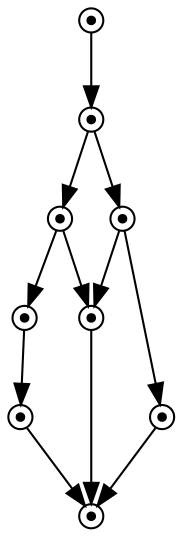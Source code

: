 digraph G {
Player1X1XGround0X1XSausage10X1XSausage00X1XSausage30X1XSausage20X1X		[ label="" shape=point peripheries=2 ];
Player1X1XGround0X1XSausage11X2XSausage00X1XSausage30X1XSausage20X1X		[ label="" shape=point peripheries=2 ];
Player1X1XGround0X1XSausage11X2XSausage01X0XSausage30X1XSausage20X1X		[ label="" shape=point peripheries=2 ];
Player1X1XGround0X1XSausage11X2XSausage00X1XSausage31X2XSausage20X1X		[ label="" shape=point peripheries=2 ];
Player1X1XGround0X1XSausage11X2XSausage01X0XSausage31X2XSausage20X1X		[ label="" shape=point peripheries=2 ];
Player1X1XGround0X1XSausage11X2XSausage01X0XSausage30X1XSausage21X2X		[ label="" shape=point peripheries=2 ];
Player1X1XGround0X1XSausage11X2XSausage00X1XSausage31X2XSausage21X0X		[ label="" shape=point peripheries=2 ];
Player1X1XGround0X1XSausage11X2XSausage01X0XSausage31X2XSausage21X0X		[ label="" shape=point peripheries=2 ];
Player1X1XGround0X1XSausage11X2XSausage01X0XSausage31X2XSausage21X2X		[ label="" shape=point peripheries=2 ];
	"Player1X1XGround0X1XSausage10X1XSausage00X1XSausage30X1XSausage20X1X" -> "Player1X1XGround0X1XSausage11X2XSausage00X1XSausage30X1XSausage20X1X";
	"Player1X1XGround0X1XSausage11X2XSausage00X1XSausage30X1XSausage20X1X" -> "Player1X1XGround0X1XSausage11X2XSausage01X0XSausage30X1XSausage20X1X";
	"Player1X1XGround0X1XSausage11X2XSausage00X1XSausage30X1XSausage20X1X" -> "Player1X1XGround0X1XSausage11X2XSausage00X1XSausage31X2XSausage20X1X";
	"Player1X1XGround0X1XSausage11X2XSausage01X0XSausage30X1XSausage20X1X" -> "Player1X1XGround0X1XSausage11X2XSausage01X0XSausage31X2XSausage20X1X";
	"Player1X1XGround0X1XSausage11X2XSausage01X0XSausage30X1XSausage20X1X" -> "Player1X1XGround0X1XSausage11X2XSausage01X0XSausage30X1XSausage21X2X";
	"Player1X1XGround0X1XSausage11X2XSausage00X1XSausage31X2XSausage20X1X" -> "Player1X1XGround0X1XSausage11X2XSausage01X0XSausage31X2XSausage20X1X";
	"Player1X1XGround0X1XSausage11X2XSausage00X1XSausage31X2XSausage20X1X" -> "Player1X1XGround0X1XSausage11X2XSausage00X1XSausage31X2XSausage21X0X";
	"Player1X1XGround0X1XSausage11X2XSausage01X0XSausage31X2XSausage20X1X" -> "Player1X1XGround0X1XSausage11X2XSausage01X0XSausage31X2XSausage21X0X";
	"Player1X1XGround0X1XSausage11X2XSausage01X0XSausage30X1XSausage21X2X" -> "Player1X1XGround0X1XSausage11X2XSausage01X0XSausage31X2XSausage21X2X";
	"Player1X1XGround0X1XSausage11X2XSausage00X1XSausage31X2XSausage21X0X" -> "Player1X1XGround0X1XSausage11X2XSausage01X0XSausage31X2XSausage21X0X";
	"Player1X1XGround0X1XSausage11X2XSausage01X0XSausage31X2XSausage21X2X" -> "Player1X1XGround0X1XSausage11X2XSausage01X0XSausage31X2XSausage21X0X";
}